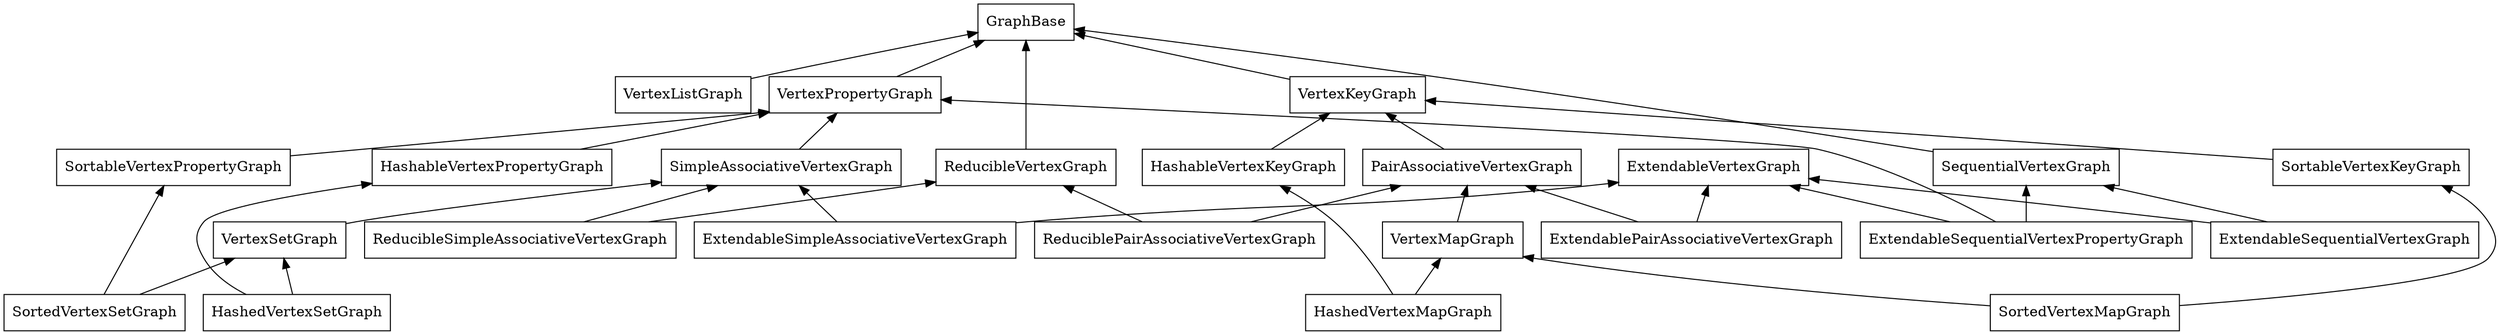 
digraph G {
    rankdir = BT;
    node [shape = box];

    GraphBase;
    VertexListGraph;

    /** For graphs with vertex properties. */
    VertexPropertyGraph;
    SortableVertexPropertyGraph;
    HashableVertexPropertyGraph;

    /** For graphs with vertex keys. */
    VertexKeyGraph;
    SortableVertexKeyGraph;
    HashableVertexKeyGraph;

    /** Basic types of vertex sets */
    SequentialVertexGraph;
    SimpleAssociativeVertexGraph;
    PairAssociativeVertexGraph;

    /** Vertex sets */
    VertexSetGraph;
    SortedVertexSetGraph;
    HashedVertexSetGraph;

    /** Vertex maps */
    VertexMapGraph;
    SortedVertexMapGraph;
    HashedVertexMapGraph;

    /** Vertex multisets */
    /*
    VertexMultisetGraph;
    SortedVertexMultisetGraph;
    HashedVertexMultisetGraph;
    */

    /** Vertex multimaps */
    /*
    VertexMultimapGraph;
    SortedVertexMultimapGraph;
    HashedVertexMultimapGraph;
    */

    /** Extendability */
    ExtendableVertexGraph;
    ExtendableSequentialVertexGraph;
    ExtendableSequentialVertexPropertyGraph;
    ExtendableSimpleAssociativeVertexGraph;
    ExtendablePairAssociativeVertexGraph;

    /** Reducibility */
    ReducibleVertexGraph;
    ReducibleSimpleAssociativeVertexGraph;
    ReduciblePairAssociativeVertexGraph;

    // Edges
    VertexListGraph -> GraphBase;
    VertexPropertyGraph -> GraphBase;
    VertexKeyGraph -> GraphBase;

    SortableVertexPropertyGraph -> VertexPropertyGraph;
    HashableVertexPropertyGraph -> VertexPropertyGraph;
    SortableVertexKeyGraph -> VertexKeyGraph;
    HashableVertexKeyGraph -> VertexKeyGraph;

    SequentialVertexGraph -> GraphBase;
    SimpleAssociativeVertexGraph -> VertexPropertyGraph;
    PairAssociativeVertexGraph -> VertexKeyGraph;

    VertexSetGraph -> SimpleAssociativeVertexGraph;
    SortedVertexSetGraph -> SortableVertexPropertyGraph;
    SortedVertexSetGraph -> VertexSetGraph;
    HashedVertexSetGraph -> HashableVertexPropertyGraph;
    HashedVertexSetGraph -> VertexSetGraph;

    VertexMapGraph -> PairAssociativeVertexGraph;
    SortedVertexMapGraph -> SortableVertexKeyGraph;
    SortedVertexMapGraph -> VertexMapGraph;
    HashedVertexMapGraph -> HashableVertexKeyGraph;
    HashedVertexMapGraph -> VertexMapGraph;

    /*
    VertexMultisetGraph -> VertexListGraph;
    VertexMultisetGraph -> SimpleAssociativeVertexGraph;
    SortedVertexMultisetGraph -> SortableVertexPropertyGraph;
    SortedVertexMultisetGraph -> VertexMultisetGraph;
    HashedVertexMultisetGraph -> HashableVertexPropertyGraph;
    HashedVertexMultisetGraph -> VertexMultisetGraph;

    VertexMultimapGraph -> VertexListGraph;
    VertexMultimapGraph -> PairAssociativeVertexGraph;
    SortedVertexMultimapGraph -> SortableVertexKeyGraph;
    SortedVertexMultimapGraph -> VertexMultimapGraph;
    HashedVertexMultimapGraph -> HashableVertexKeyGraph;
    HashedVertexMultimapGraph -> VertexMultimapGraph;
    */

    ExtendableSequentialVertexGraph -> ExtendableVertexGraph;
    ExtendableSequentialVertexGraph -> SequentialVertexGraph;
    ExtendableSequentialVertexPropertyGraph -> ExtendableVertexGraph;
    ExtendableSequentialVertexPropertyGraph -> SequentialVertexGraph;
    ExtendableSequentialVertexPropertyGraph -> VertexPropertyGraph;
    ExtendableSimpleAssociativeVertexGraph -> ExtendableVertexGraph;
    ExtendableSimpleAssociativeVertexGraph -> SimpleAssociativeVertexGraph;
    ExtendablePairAssociativeVertexGraph -> ExtendableVertexGraph;
    ExtendablePairAssociativeVertexGraph -> PairAssociativeVertexGraph;

    ReducibleVertexGraph -> GraphBase;
    ReducibleSimpleAssociativeVertexGraph -> ReducibleVertexGraph;
    ReducibleSimpleAssociativeVertexGraph -> SimpleAssociativeVertexGraph;
    ReduciblePairAssociativeVertexGraph -> ReducibleVertexGraph;
    ReduciblePairAssociativeVertexGraph -> PairAssociativeVertexGraph;

}
